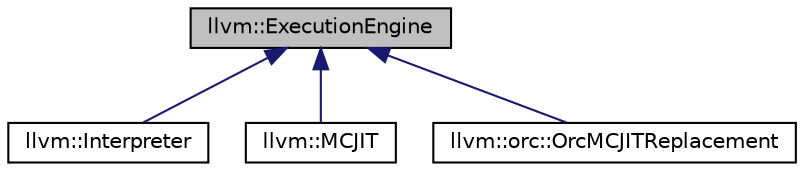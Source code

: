 digraph "llvm::ExecutionEngine"
{
 // LATEX_PDF_SIZE
  bgcolor="transparent";
  edge [fontname="Helvetica",fontsize="10",labelfontname="Helvetica",labelfontsize="10"];
  node [fontname="Helvetica",fontsize="10",shape="box"];
  Node1 [label="llvm::ExecutionEngine",height=0.2,width=0.4,color="black", fillcolor="grey75", style="filled", fontcolor="black",tooltip="Abstract interface for implementation execution of LLVM modules, designed to support both interpreter..."];
  Node1 -> Node2 [dir="back",color="midnightblue",fontsize="10",style="solid",fontname="Helvetica"];
  Node2 [label="llvm::Interpreter",height=0.2,width=0.4,color="black",URL="$classllvm_1_1Interpreter.html",tooltip=" "];
  Node1 -> Node3 [dir="back",color="midnightblue",fontsize="10",style="solid",fontname="Helvetica"];
  Node3 [label="llvm::MCJIT",height=0.2,width=0.4,color="black",URL="$classllvm_1_1MCJIT.html",tooltip=" "];
  Node1 -> Node4 [dir="back",color="midnightblue",fontsize="10",style="solid",fontname="Helvetica"];
  Node4 [label="llvm::orc::OrcMCJITReplacement",height=0.2,width=0.4,color="black",URL="$classllvm_1_1orc_1_1OrcMCJITReplacement.html",tooltip=" "];
}
